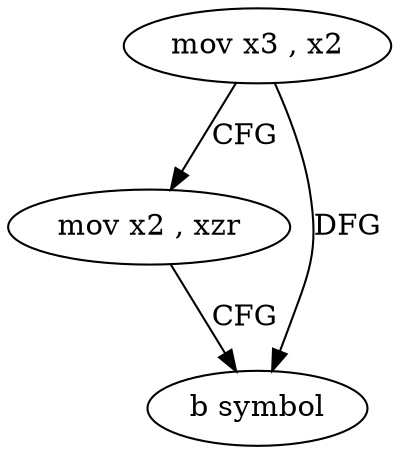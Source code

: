 digraph "func" {
"4210032" [label = "mov x3 , x2" ]
"4210036" [label = "mov x2 , xzr" ]
"4210040" [label = "b symbol" ]
"4210032" -> "4210036" [ label = "CFG" ]
"4210032" -> "4210040" [ label = "DFG" ]
"4210036" -> "4210040" [ label = "CFG" ]
}
